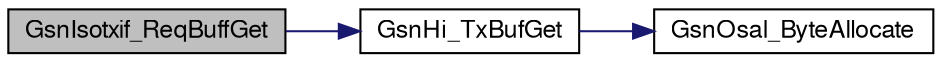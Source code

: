 digraph G
{
  edge [fontname="FreeSans",fontsize="12",labelfontname="FreeSans",labelfontsize="12"];
  node [fontname="FreeSans",fontsize="12",shape=record];
  rankdir=LR;
  Node1 [label="GsnIsotxif_ReqBuffGet",height=0.2,width=0.4,color="black", fillcolor="grey75", style="filled" fontcolor="black"];
  Node1 -> Node2 [color="midnightblue",fontsize="12",style="solid",fontname="FreeSans"];
  Node2 [label="GsnHi_TxBufGet",height=0.2,width=0.4,color="black", fillcolor="white", style="filled",URL="$a00522.html#ad2866488cc3982386eb5537d46581091"];
  Node2 -> Node3 [color="midnightblue",fontsize="12",style="solid",fontname="FreeSans"];
  Node3 [label="GsnOsal_ByteAllocate",height=0.2,width=0.4,color="black", fillcolor="white", style="filled",URL="$a00650.html#ga1d70fb063bb88ee4ac9fa2c2260afeb9",tooltip="Byte Allocate. This function is used to allocate memory from byte pool."];
}
